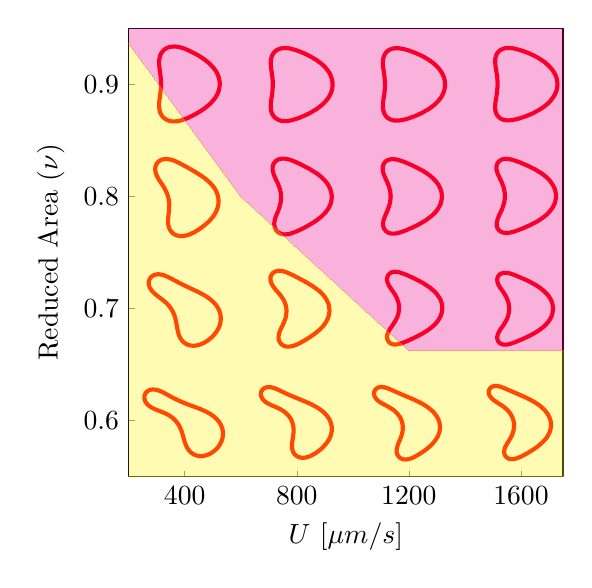 \begin{tikzpicture}[scale=1.0]

\pgfmathsetlengthmacro\MajorTickLength{
      \pgfkeysvalueof{/pgfplots/major tick length} * 0.5
    }

\begin{axis}[
  major tick length=\MajorTickLength,
  compat=newest,
  axis equal image,
  xmin = 2,
  xmax = 33,
  ymin = -2,
  ymax = 30,
  xtick = {6,14,22,30},
  xticklabels = {$400$,$800$,$1200$,$1600$},
%  xlabel = {Flow Velocity ($U$) [$\mu m/s$]},
  xlabel = {$U$ [$\mu m/s$]},
  ytick = {2,10,18,26},
  yticklabels = {$0.6$,$0.7$,$0.8$,$0.9$},
  ylabel = {Reduced Area ($\nu$)},
  ylabel near ticks,
  xtick pos = left,
  ytick pos = left,
]

% RA = 0.60,flow rate = 400
\addplot[red,line width=1.5pt] coordinates{
(8.275e+00,-1.206e-02)
(8.31e+00,2.531e-02)
(8.344e+00,6.467e-02)
(8.379e+00,1.071e-01)
(8.415e+00,1.534e-01)
(8.451e+00,2.047e-01)
(8.489e+00,2.616e-01)
(8.527e+00,3.249e-01)
(8.565e+00,3.951e-01)
(8.602e+00,4.727e-01)
(8.637e+00,5.58e-01)
(8.668e+00,6.513e-01)
(8.695e+00,7.526e-01)
(8.715e+00,8.616e-01)
(8.727e+00,9.779e-01)
(8.728e+00,1.101e+00)
(8.718e+00,1.229e+00)
(8.695e+00,1.361e+00)
(8.658e+00,1.495e+00)
(8.605e+00,1.629e+00)
(8.537e+00,1.762e+00)
(8.455e+00,1.891e+00)
(8.358e+00,2.015e+00)
(8.248e+00,2.132e+00)
(8.127e+00,2.243e+00)
(7.995e+00,2.347e+00)
(7.854e+00,2.443e+00)
(7.706e+00,2.532e+00)
(7.552e+00,2.615e+00)
(7.394e+00,2.691e+00)
(7.231e+00,2.763e+00)
(7.067e+00,2.832e+00)
(6.901e+00,2.897e+00)
(6.734e+00,2.96e+00)
(6.566e+00,3.022e+00)
(6.4e+00,3.083e+00)
(6.235e+00,3.145e+00)
(6.072e+00,3.208e+00)
(5.912e+00,3.272e+00)
(5.755e+00,3.338e+00)
(5.602e+00,3.406e+00)
(5.452e+00,3.476e+00)
(5.308e+00,3.546e+00)
(5.168e+00,3.618e+00)
(5.032e+00,3.69e+00)
(4.901e+00,3.761e+00)
(4.775e+00,3.83e+00)
(4.653e+00,3.897e+00)
(4.535e+00,3.961e+00)
(4.42e+00,4.019e+00)
(4.309e+00,4.071e+00)
(4.201e+00,4.116e+00)
(4.097e+00,4.153e+00)
(3.996e+00,4.182e+00)
(3.899e+00,4.201e+00)
(3.808e+00,4.211e+00)
(3.722e+00,4.213e+00)
(3.642e+00,4.207e+00)
(3.57e+00,4.194e+00)
(3.504e+00,4.175e+00)
(3.446e+00,4.151e+00)
(3.394e+00,4.124e+00)
(3.348e+00,4.095e+00)
(3.307e+00,4.062e+00)
(3.27e+00,4.027e+00)
(3.236e+00,3.989e+00)
(3.206e+00,3.947e+00)
(3.178e+00,3.899e+00)
(3.154e+00,3.846e+00)
(3.135e+00,3.786e+00)
(3.122e+00,3.719e+00)
(3.118e+00,3.645e+00)
(3.123e+00,3.566e+00)
(3.141e+00,3.481e+00)
(3.171e+00,3.394e+00)
(3.216e+00,3.307e+00)
(3.275e+00,3.221e+00)
(3.349e+00,3.138e+00)
(3.435e+00,3.059e+00)
(3.534e+00,2.986e+00)
(3.644e+00,2.919e+00)
(3.763e+00,2.857e+00)
(3.889e+00,2.8e+00)
(4.023e+00,2.746e+00)
(4.162e+00,2.692e+00)
(4.305e+00,2.637e+00)
(4.451e+00,2.579e+00)
(4.599e+00,2.515e+00)
(4.747e+00,2.442e+00)
(4.893e+00,2.36e+00)
(5.034e+00,2.265e+00)
(5.17e+00,2.158e+00)
(5.297e+00,2.038e+00)
(5.413e+00,1.906e+00)
(5.517e+00,1.762e+00)
(5.609e+00,1.61e+00)
(5.688e+00,1.45e+00)
(5.756e+00,1.284e+00)
(5.814e+00,1.116e+00)
(5.864e+00,9.459e-01)
(5.911e+00,7.76e-01)
(5.958e+00,6.077e-01)
(6.008e+00,4.426e-01)
(6.066e+00,2.823e-01)
(6.134e+00,1.291e-01)
(6.215e+00,-1.419e-02)
(6.309e+00,-1.445e-01)
(6.417e+00,-2.588e-01)
(6.537e+00,-3.546e-01)
(6.665e+00,-4.303e-01)
(6.798e+00,-4.854e-01)
(6.933e+00,-5.21e-01)
(7.065e+00,-5.386e-01)
(7.194e+00,-5.409e-01)
(7.316e+00,-5.303e-01)
(7.431e+00,-5.094e-01)
(7.538e+00,-4.807e-01)
(7.637e+00,-4.462e-01)
(7.728e+00,-4.077e-01)
(7.81e+00,-3.668e-01)
(7.885e+00,-3.246e-01)
(7.953e+00,-2.822e-01)
(8.014e+00,-2.404e-01)
(8.068e+00,-1.995e-01)
(8.117e+00,-1.6e-01)
(8.162e+00,-1.218e-01)
(8.202e+00,-8.482e-02)
(8.24e+00,-4.847e-02)
(8.275e+00,-1.206e-02)
(8.31e+00,2.531e-02)
(8.344e+00,6.467e-02)
};

% RA = 0.70,flow rate = 400
\addplot[red,line width=1.5pt] coordinates{
(7.421e+00,7.572e+00)
(7.476e+00,7.603e+00)
(7.53e+00,7.636e+00)
(7.584e+00,7.671e+00)
(7.64e+00,7.71e+00)
(7.698e+00,7.752e+00)
(7.758e+00,7.798e+00)
(7.819e+00,7.848e+00)
(7.883e+00,7.904e+00)
(7.948e+00,7.964e+00)
(8.015e+00,8.031e+00)
(8.082e+00,8.104e+00)
(8.15e+00,8.184e+00)
(8.217e+00,8.272e+00)
(8.283e+00,8.366e+00)
(8.345e+00,8.469e+00)
(8.404e+00,8.58e+00)
(8.457e+00,8.699e+00)
(8.501e+00,8.826e+00)
(8.537e+00,8.96e+00)
(8.56e+00,9.101e+00)
(8.571e+00,9.248e+00)
(8.567e+00,9.399e+00)
(8.546e+00,9.551e+00)
(8.509e+00,9.704e+00)
(8.456e+00,9.854e+00)
(8.386e+00,1.0e+01)
(8.302e+00,1.014e+01)
(8.204e+00,1.028e+01)
(8.094e+00,1.04e+01)
(7.975e+00,1.052e+01)
(7.847e+00,1.063e+01)
(7.712e+00,1.073e+01)
(7.572e+00,1.083e+01)
(7.429e+00,1.092e+01)
(7.283e+00,1.1e+01)
(7.136e+00,1.108e+01)
(6.988e+00,1.116e+01)
(6.841e+00,1.123e+01)
(6.695e+00,1.13e+01)
(6.55e+00,1.137e+01)
(6.408e+00,1.143e+01)
(6.269e+00,1.15e+01)
(6.132e+00,1.157e+01)
(6.0e+00,1.163e+01)
(5.871e+00,1.169e+01)
(5.747e+00,1.175e+01)
(5.627e+00,1.181e+01)
(5.512e+00,1.188e+01)
(5.401e+00,1.193e+01)
(5.295e+00,1.199e+01)
(5.193e+00,1.204e+01)
(5.096e+00,1.21e+01)
(5.003e+00,1.214e+01)
(4.914e+00,1.219e+01)
(4.829e+00,1.223e+01)
(4.748e+00,1.227e+01)
(4.671e+00,1.23e+01)
(4.597e+00,1.233e+01)
(4.526e+00,1.236e+01)
(4.458e+00,1.238e+01)
(4.393e+00,1.24e+01)
(4.329e+00,1.241e+01)
(4.267e+00,1.242e+01)
(4.205e+00,1.243e+01)
(4.143e+00,1.244e+01)
(4.079e+00,1.244e+01)
(4.014e+00,1.243e+01)
(3.947e+00,1.242e+01)
(3.878e+00,1.24e+01)
(3.807e+00,1.238e+01)
(3.735e+00,1.234e+01)
(3.665e+00,1.23e+01)
(3.598e+00,1.224e+01)
(3.538e+00,1.217e+01)
(3.487e+00,1.208e+01)
(3.451e+00,1.198e+01)
(3.431e+00,1.188e+01)
(3.431e+00,1.176e+01)
(3.451e+00,1.164e+01)
(3.49e+00,1.152e+01)
(3.549e+00,1.141e+01)
(3.624e+00,1.129e+01)
(3.714e+00,1.119e+01)
(3.815e+00,1.109e+01)
(3.925e+00,1.099e+01)
(4.043e+00,1.09e+01)
(4.166e+00,1.08e+01)
(4.291e+00,1.071e+01)
(4.418e+00,1.061e+01)
(4.543e+00,1.051e+01)
(4.666e+00,1.04e+01)
(4.784e+00,1.028e+01)
(4.894e+00,1.016e+01)
(4.996e+00,1.002e+01)
(5.087e+00,9.88e+00)
(5.167e+00,9.731e+00)
(5.235e+00,9.576e+00)
(5.292e+00,9.416e+00)
(5.338e+00,9.254e+00)
(5.375e+00,9.091e+00)
(5.406e+00,8.928e+00)
(5.434e+00,8.766e+00)
(5.461e+00,8.607e+00)
(5.49e+00,8.45e+00)
(5.525e+00,8.296e+00)
(5.568e+00,8.149e+00)
(5.622e+00,8.008e+00)
(5.688e+00,7.877e+00)
(5.766e+00,7.757e+00)
(5.856e+00,7.651e+00)
(5.955e+00,7.56e+00)
(6.062e+00,7.486e+00)
(6.173e+00,7.428e+00)
(6.286e+00,7.386e+00)
(6.397e+00,7.358e+00)
(6.506e+00,7.342e+00)
(6.611e+00,7.338e+00)
(6.711e+00,7.341e+00)
(6.804e+00,7.352e+00)
(6.892e+00,7.367e+00)
(6.974e+00,7.387e+00)
(7.051e+00,7.409e+00)
(7.122e+00,7.433e+00)
(7.188e+00,7.459e+00)
(7.251e+00,7.486e+00)
(7.31e+00,7.513e+00)
(7.366e+00,7.542e+00)
(7.421e+00,7.572e+00)
(7.476e+00,7.603e+00)
(7.53e+00,7.636e+00)
};

% RA = 0.80,flow rate = 400
\addplot[red,line width=1.5pt] coordinates{
(7.655e+00,1.615e+01)
(7.708e+00,1.62e+01)
(7.761e+00,1.625e+01)
(7.813e+00,1.631e+01)
(7.866e+00,1.636e+01)
(7.918e+00,1.643e+01)
(7.971e+00,1.649e+01)
(8.023e+00,1.656e+01)
(8.076e+00,1.663e+01)
(8.127e+00,1.671e+01)
(8.178e+00,1.68e+01)
(8.226e+00,1.689e+01)
(8.271e+00,1.699e+01)
(8.312e+00,1.709e+01)
(8.348e+00,1.72e+01)
(8.377e+00,1.732e+01)
(8.398e+00,1.744e+01)
(8.409e+00,1.757e+01)
(8.41e+00,1.77e+01)
(8.4e+00,1.784e+01)
(8.376e+00,1.798e+01)
(8.34e+00,1.812e+01)
(8.29e+00,1.826e+01)
(8.228e+00,1.839e+01)
(8.154e+00,1.853e+01)
(8.068e+00,1.865e+01)
(7.972e+00,1.878e+01)
(7.867e+00,1.89e+01)
(7.753e+00,1.901e+01)
(7.633e+00,1.912e+01)
(7.508e+00,1.923e+01)
(7.378e+00,1.933e+01)
(7.245e+00,1.942e+01)
(7.109e+00,1.951e+01)
(6.972e+00,1.96e+01)
(6.833e+00,1.969e+01)
(6.694e+00,1.977e+01)
(6.556e+00,1.985e+01)
(6.418e+00,1.993e+01)
(6.281e+00,2.001e+01)
(6.145e+00,2.009e+01)
(6.012e+00,2.016e+01)
(5.88e+00,2.023e+01)
(5.75e+00,2.03e+01)
(5.622e+00,2.037e+01)
(5.496e+00,2.043e+01)
(5.372e+00,2.049e+01)
(5.249e+00,2.054e+01)
(5.128e+00,2.058e+01)
(5.008e+00,2.062e+01)
(4.89e+00,2.064e+01)
(4.775e+00,2.066e+01)
(4.663e+00,2.067e+01)
(4.556e+00,2.066e+01)
(4.454e+00,2.064e+01)
(4.359e+00,2.062e+01)
(4.272e+00,2.058e+01)
(4.194e+00,2.053e+01)
(4.126e+00,2.048e+01)
(4.067e+00,2.042e+01)
(4.018e+00,2.036e+01)
(3.977e+00,2.029e+01)
(3.946e+00,2.022e+01)
(3.922e+00,2.015e+01)
(3.905e+00,2.008e+01)
(3.896e+00,2.001e+01)
(3.894e+00,1.993e+01)
(3.898e+00,1.986e+01)
(3.908e+00,1.978e+01)
(3.925e+00,1.97e+01)
(3.948e+00,1.962e+01)
(3.978e+00,1.954e+01)
(4.014e+00,1.945e+01)
(4.056e+00,1.937e+01)
(4.103e+00,1.928e+01)
(4.156e+00,1.919e+01)
(4.214e+00,1.91e+01)
(4.275e+00,1.901e+01)
(4.34e+00,1.891e+01)
(4.406e+00,1.881e+01)
(4.474e+00,1.871e+01)
(4.541e+00,1.86e+01)
(4.606e+00,1.848e+01)
(4.667e+00,1.836e+01)
(4.724e+00,1.823e+01)
(4.774e+00,1.809e+01)
(4.816e+00,1.795e+01)
(4.85e+00,1.781e+01)
(4.874e+00,1.766e+01)
(4.888e+00,1.75e+01)
(4.892e+00,1.734e+01)
(4.888e+00,1.718e+01)
(4.877e+00,1.702e+01)
(4.861e+00,1.686e+01)
(4.842e+00,1.67e+01)
(4.825e+00,1.654e+01)
(4.812e+00,1.638e+01)
(4.808e+00,1.621e+01)
(4.816e+00,1.605e+01)
(4.843e+00,1.589e+01)
(4.891e+00,1.573e+01)
(4.961e+00,1.559e+01)
(5.054e+00,1.546e+01)
(5.168e+00,1.535e+01)
(5.299e+00,1.527e+01)
(5.439e+00,1.521e+01)
(5.585e+00,1.517e+01)
(5.732e+00,1.516e+01)
(5.876e+00,1.517e+01)
(6.015e+00,1.519e+01)
(6.148e+00,1.522e+01)
(6.275e+00,1.526e+01)
(6.395e+00,1.53e+01)
(6.51e+00,1.536e+01)
(6.618e+00,1.541e+01)
(6.721e+00,1.546e+01)
(6.818e+00,1.552e+01)
(6.91e+00,1.558e+01)
(6.997e+00,1.563e+01)
(7.079e+00,1.569e+01)
(7.157e+00,1.574e+01)
(7.23e+00,1.579e+01)
(7.3e+00,1.585e+01)
(7.366e+00,1.59e+01)
(7.428e+00,1.595e+01)
(7.488e+00,1.6e+01)
(7.546e+00,1.605e+01)
(7.601e+00,1.61e+01)
(7.655e+00,1.615e+01)
(7.708e+00,1.62e+01)
(7.761e+00,1.625e+01)
};

% RA = 0.90,flow rate = 400
\addplot[red,line width=1.5pt] coordinates{
(4.23e+00,2.405e+01)
(4.26e+00,2.396e+01)
(4.297e+00,2.388e+01)
(4.341e+00,2.38e+01)
(4.393e+00,2.373e+01)
(4.454e+00,2.365e+01)
(4.522e+00,2.359e+01)
(4.599e+00,2.353e+01)
(4.684e+00,2.348e+01)
(4.776e+00,2.343e+01)
(4.875e+00,2.34e+01)
(4.979e+00,2.337e+01)
(5.089e+00,2.335e+01)
(5.203e+00,2.335e+01)
(5.32e+00,2.335e+01)
(5.439e+00,2.336e+01)
(5.56e+00,2.338e+01)
(5.683e+00,2.341e+01)
(5.807e+00,2.345e+01)
(5.931e+00,2.349e+01)
(6.057e+00,2.353e+01)
(6.183e+00,2.358e+01)
(6.31e+00,2.364e+01)
(6.438e+00,2.37e+01)
(6.566e+00,2.377e+01)
(6.694e+00,2.383e+01)
(6.822e+00,2.39e+01)
(6.95e+00,2.398e+01)
(7.077e+00,2.405e+01)
(7.204e+00,2.414e+01)
(7.328e+00,2.422e+01)
(7.451e+00,2.431e+01)
(7.571e+00,2.44e+01)
(7.687e+00,2.45e+01)
(7.799e+00,2.46e+01)
(7.906e+00,2.47e+01)
(8.007e+00,2.482e+01)
(8.101e+00,2.493e+01)
(8.187e+00,2.505e+01)
(8.264e+00,2.518e+01)
(8.331e+00,2.53e+01)
(8.387e+00,2.543e+01)
(8.432e+00,2.557e+01)
(8.465e+00,2.57e+01)
(8.486e+00,2.584e+01)
(8.496e+00,2.597e+01)
(8.495e+00,2.61e+01)
(8.483e+00,2.623e+01)
(8.461e+00,2.636e+01)
(8.431e+00,2.647e+01)
(8.393e+00,2.659e+01)
(8.349e+00,2.67e+01)
(8.3e+00,2.68e+01)
(8.246e+00,2.69e+01)
(8.188e+00,2.699e+01)
(8.128e+00,2.707e+01)
(8.066e+00,2.716e+01)
(8.002e+00,2.723e+01)
(7.937e+00,2.73e+01)
(7.871e+00,2.737e+01)
(7.804e+00,2.744e+01)
(7.736e+00,2.75e+01)
(7.668e+00,2.756e+01)
(7.598e+00,2.762e+01)
(7.528e+00,2.767e+01)
(7.457e+00,2.773e+01)
(7.384e+00,2.778e+01)
(7.31e+00,2.783e+01)
(7.234e+00,2.788e+01)
(7.155e+00,2.794e+01)
(7.075e+00,2.799e+01)
(6.992e+00,2.804e+01)
(6.906e+00,2.809e+01)
(6.817e+00,2.814e+01)
(6.725e+00,2.819e+01)
(6.63e+00,2.824e+01)
(6.532e+00,2.829e+01)
(6.43e+00,2.834e+01)
(6.324e+00,2.839e+01)
(6.215e+00,2.844e+01)
(6.102e+00,2.849e+01)
(5.984e+00,2.854e+01)
(5.863e+00,2.858e+01)
(5.737e+00,2.862e+01)
(5.607e+00,2.865e+01)
(5.473e+00,2.868e+01)
(5.335e+00,2.869e+01)
(5.195e+00,2.869e+01)
(5.052e+00,2.868e+01)
(4.91e+00,2.866e+01)
(4.772e+00,2.861e+01)
(4.641e+00,2.854e+01)
(4.521e+00,2.845e+01)
(4.417e+00,2.834e+01)
(4.33e+00,2.822e+01)
(4.263e+00,2.809e+01)
(4.216e+00,2.794e+01)
(4.186e+00,2.779e+01)
(4.171e+00,2.764e+01)
(4.169e+00,2.749e+01)
(4.177e+00,2.734e+01)
(4.191e+00,2.72e+01)
(4.21e+00,2.705e+01)
(4.23e+00,2.69e+01)
(4.25e+00,2.676e+01)
(4.268e+00,2.662e+01)
(4.283e+00,2.648e+01)
(4.295e+00,2.634e+01)
(4.303e+00,2.62e+01)
(4.307e+00,2.607e+01)
(4.306e+00,2.594e+01)
(4.302e+00,2.581e+01)
(4.294e+00,2.568e+01)
(4.283e+00,2.556e+01)
(4.27e+00,2.544e+01)
(4.256e+00,2.533e+01)
(4.24e+00,2.521e+01)
(4.225e+00,2.51e+01)
(4.21e+00,2.5e+01)
(4.197e+00,2.489e+01)
(4.185e+00,2.479e+01)
(4.177e+00,2.469e+01)
(4.171e+00,2.459e+01)
(4.169e+00,2.45e+01)
(4.171e+00,2.441e+01)
(4.178e+00,2.431e+01)
(4.189e+00,2.422e+01)
(4.207e+00,2.413e+01)
(4.23e+00,2.405e+01)
(4.26e+00,2.396e+01)
(4.297e+00,2.388e+01)
};

% RA = 0.60,flow rate = 800
\addplot[red,line width=1.5pt] coordinates{
(1.362e+01,3.755e+00)
(1.357e+01,3.776e+00)
(1.353e+01,3.796e+00)
(1.347e+01,3.818e+00)
(1.342e+01,3.842e+00)
(1.336e+01,3.868e+00)
(1.33e+01,3.896e+00)
(1.323e+01,3.927e+00)
(1.316e+01,3.961e+00)
(1.308e+01,3.998e+00)
(1.3e+01,4.037e+00)
(1.291e+01,4.08e+00)
(1.282e+01,4.125e+00)
(1.272e+01,4.172e+00)
(1.261e+01,4.22e+00)
(1.25e+01,4.268e+00)
(1.238e+01,4.312e+00)
(1.225e+01,4.351e+00)
(1.211e+01,4.378e+00)
(1.197e+01,4.385e+00)
(1.182e+01,4.366e+00)
(1.168e+01,4.31e+00)
(1.156e+01,4.212e+00)
(1.147e+01,4.077e+00)
(1.143e+01,3.917e+00)
(1.145e+01,3.751e+00)
(1.152e+01,3.595e+00)
(1.162e+01,3.456e+00)
(1.175e+01,3.339e+00)
(1.189e+01,3.24e+00)
(1.205e+01,3.156e+00)
(1.221e+01,3.082e+00)
(1.238e+01,3.012e+00)
(1.254e+01,2.941e+00)
(1.27e+01,2.867e+00)
(1.286e+01,2.785e+00)
(1.301e+01,2.694e+00)
(1.315e+01,2.592e+00)
(1.328e+01,2.478e+00)
(1.34e+01,2.354e+00)
(1.35e+01,2.22e+00)
(1.359e+01,2.079e+00)
(1.365e+01,1.933e+00)
(1.37e+01,1.784e+00)
(1.374e+01,1.635e+00)
(1.376e+01,1.487e+00)
(1.377e+01,1.343e+00)
(1.377e+01,1.204e+00)
(1.376e+01,1.07e+00)
(1.374e+01,9.426e-01)
(1.373e+01,8.21e-01)
(1.371e+01,7.054e-01)
(1.369e+01,5.958e-01)
(1.368e+01,4.921e-01)
(1.366e+01,3.943e-01)
(1.366e+01,3.024e-01)
(1.365e+01,2.165e-01)
(1.365e+01,1.367e-01)
(1.366e+01,6.303e-02)
(1.367e+01,-4.617e-03)
(1.368e+01,-6.652e-02)
(1.37e+01,-1.232e-01)
(1.371e+01,-1.753e-01)
(1.373e+01,-2.238e-01)
(1.375e+01,-2.697e-01)
(1.378e+01,-3.14e-01)
(1.381e+01,-3.578e-01)
(1.384e+01,-4.013e-01)
(1.388e+01,-4.448e-01)
(1.393e+01,-4.877e-01)
(1.398e+01,-5.293e-01)
(1.404e+01,-5.682e-01)
(1.411e+01,-6.026e-01)
(1.42e+01,-6.307e-01)
(1.429e+01,-6.506e-01)
(1.438e+01,-6.609e-01)
(1.449e+01,-6.601e-01)
(1.46e+01,-6.478e-01)
(1.471e+01,-6.236e-01)
(1.483e+01,-5.878e-01)
(1.495e+01,-5.41e-01)
(1.507e+01,-4.84e-01)
(1.519e+01,-4.174e-01)
(1.532e+01,-3.42e-01)
(1.544e+01,-2.583e-01)
(1.556e+01,-1.665e-01)
(1.569e+01,-6.7e-02)
(1.581e+01,4.049e-02)
(1.592e+01,1.562e-01)
(1.603e+01,2.805e-01)
(1.614e+01,4.138e-01)
(1.624e+01,5.564e-01)
(1.633e+01,7.083e-01)
(1.64e+01,8.692e-01)
(1.645e+01,1.038e+00)
(1.649e+01,1.213e+00)
(1.65e+01,1.391e+00)
(1.649e+01,1.569e+00)
(1.645e+01,1.744e+00)
(1.64e+01,1.913e+00)
(1.633e+01,2.072e+00)
(1.624e+01,2.222e+00)
(1.613e+01,2.36e+00)
(1.602e+01,2.487e+00)
(1.59e+01,2.603e+00)
(1.577e+01,2.708e+00)
(1.564e+01,2.803e+00)
(1.551e+01,2.891e+00)
(1.538e+01,2.97e+00)
(1.525e+01,3.043e+00)
(1.512e+01,3.11e+00)
(1.5e+01,3.171e+00)
(1.488e+01,3.228e+00)
(1.476e+01,3.281e+00)
(1.465e+01,3.33e+00)
(1.454e+01,3.376e+00)
(1.444e+01,3.419e+00)
(1.434e+01,3.458e+00)
(1.425e+01,3.496e+00)
(1.416e+01,3.53e+00)
(1.408e+01,3.563e+00)
(1.401e+01,3.593e+00)
(1.394e+01,3.621e+00)
(1.388e+01,3.647e+00)
(1.382e+01,3.671e+00)
(1.377e+01,3.694e+00)
(1.371e+01,3.715e+00)
(1.367e+01,3.735e+00)
(1.362e+01,3.755e+00)
(1.357e+01,3.776e+00)
(1.353e+01,3.796e+00)
};

% RA = 0.70,flow rate = 800
\addplot[red,line width=1.5pt] coordinates{
(1.27e+01,7.901e+00)
(1.27e+01,7.839e+00)
(1.271e+01,7.776e+00)
(1.273e+01,7.713e+00)
(1.276e+01,7.65e+00)
(1.279e+01,7.586e+00)
(1.283e+01,7.523e+00)
(1.288e+01,7.463e+00)
(1.294e+01,7.408e+00)
(1.302e+01,7.359e+00)
(1.31e+01,7.319e+00)
(1.32e+01,7.291e+00)
(1.33e+01,7.274e+00)
(1.341e+01,7.271e+00)
(1.353e+01,7.281e+00)
(1.365e+01,7.303e+00)
(1.377e+01,7.337e+00)
(1.389e+01,7.38e+00)
(1.402e+01,7.432e+00)
(1.414e+01,7.491e+00)
(1.427e+01,7.556e+00)
(1.44e+01,7.626e+00)
(1.453e+01,7.701e+00)
(1.466e+01,7.78e+00)
(1.48e+01,7.863e+00)
(1.493e+01,7.95e+00)
(1.506e+01,8.041e+00)
(1.52e+01,8.136e+00)
(1.533e+01,8.235e+00)
(1.546e+01,8.34e+00)
(1.559e+01,8.451e+00)
(1.571e+01,8.567e+00)
(1.583e+01,8.691e+00)
(1.594e+01,8.821e+00)
(1.604e+01,8.958e+00)
(1.612e+01,9.103e+00)
(1.62e+01,9.253e+00)
(1.626e+01,9.409e+00)
(1.63e+01,9.568e+00)
(1.632e+01,9.728e+00)
(1.633e+01,9.888e+00)
(1.631e+01,1.004e+01)
(1.629e+01,1.02e+01)
(1.625e+01,1.034e+01)
(1.619e+01,1.048e+01)
(1.613e+01,1.061e+01)
(1.605e+01,1.073e+01)
(1.598e+01,1.084e+01)
(1.59e+01,1.094e+01)
(1.581e+01,1.103e+01)
(1.573e+01,1.112e+01)
(1.565e+01,1.12e+01)
(1.556e+01,1.127e+01)
(1.548e+01,1.133e+01)
(1.54e+01,1.14e+01)
(1.533e+01,1.145e+01)
(1.525e+01,1.15e+01)
(1.518e+01,1.155e+01)
(1.512e+01,1.16e+01)
(1.505e+01,1.164e+01)
(1.499e+01,1.167e+01)
(1.494e+01,1.171e+01)
(1.488e+01,1.174e+01)
(1.482e+01,1.178e+01)
(1.477e+01,1.181e+01)
(1.472e+01,1.184e+01)
(1.466e+01,1.187e+01)
(1.46e+01,1.19e+01)
(1.454e+01,1.194e+01)
(1.448e+01,1.197e+01)
(1.442e+01,1.201e+01)
(1.435e+01,1.204e+01)
(1.427e+01,1.208e+01)
(1.419e+01,1.213e+01)
(1.411e+01,1.217e+01)
(1.402e+01,1.222e+01)
(1.393e+01,1.226e+01)
(1.383e+01,1.232e+01)
(1.373e+01,1.237e+01)
(1.362e+01,1.242e+01)
(1.351e+01,1.247e+01)
(1.339e+01,1.253e+01)
(1.326e+01,1.258e+01)
(1.313e+01,1.262e+01)
(1.299e+01,1.266e+01)
(1.285e+01,1.268e+01)
(1.27e+01,1.269e+01)
(1.254e+01,1.266e+01)
(1.24e+01,1.26e+01)
(1.227e+01,1.251e+01)
(1.218e+01,1.238e+01)
(1.212e+01,1.222e+01)
(1.212e+01,1.206e+01)
(1.215e+01,1.189e+01)
(1.221e+01,1.174e+01)
(1.23e+01,1.159e+01)
(1.24e+01,1.145e+01)
(1.25e+01,1.132e+01)
(1.262e+01,1.119e+01)
(1.273e+01,1.107e+01)
(1.283e+01,1.094e+01)
(1.293e+01,1.08e+01)
(1.302e+01,1.066e+01)
(1.31e+01,1.052e+01)
(1.316e+01,1.037e+01)
(1.321e+01,1.022e+01)
(1.324e+01,1.007e+01)
(1.326e+01,9.924e+00)
(1.326e+01,9.777e+00)
(1.325e+01,9.634e+00)
(1.323e+01,9.496e+00)
(1.321e+01,9.365e+00)
(1.317e+01,9.24e+00)
(1.313e+01,9.121e+00)
(1.308e+01,9.01e+00)
(1.303e+01,8.904e+00)
(1.299e+01,8.804e+00)
(1.294e+01,8.71e+00)
(1.29e+01,8.62e+00)
(1.286e+01,8.534e+00)
(1.282e+01,8.453e+00)
(1.279e+01,8.374e+00)
(1.276e+01,8.3e+00)
(1.274e+01,8.228e+00)
(1.272e+01,8.159e+00)
(1.271e+01,8.092e+00)
(1.27e+01,8.027e+00)
(1.27e+01,7.964e+00)
(1.27e+01,7.901e+00)
(1.27e+01,7.839e+00)
(1.271e+01,7.776e+00)
};

% RA = 0.80,flow rate = 800
\addplot[red,line width=1.5pt] coordinates{
(1.384e+01,1.544e+01)
(1.391e+01,1.547e+01)
(1.398e+01,1.55e+01)
(1.405e+01,1.553e+01)
(1.412e+01,1.556e+01)
(1.419e+01,1.56e+01)
(1.427e+01,1.563e+01)
(1.435e+01,1.567e+01)
(1.443e+01,1.571e+01)
(1.451e+01,1.575e+01)
(1.46e+01,1.58e+01)
(1.469e+01,1.585e+01)
(1.479e+01,1.59e+01)
(1.488e+01,1.596e+01)
(1.498e+01,1.601e+01)
(1.509e+01,1.608e+01)
(1.519e+01,1.614e+01)
(1.53e+01,1.621e+01)
(1.541e+01,1.629e+01)
(1.552e+01,1.637e+01)
(1.563e+01,1.646e+01)
(1.575e+01,1.655e+01)
(1.585e+01,1.665e+01)
(1.596e+01,1.676e+01)
(1.606e+01,1.687e+01)
(1.615e+01,1.699e+01)
(1.624e+01,1.712e+01)
(1.632e+01,1.726e+01)
(1.639e+01,1.741e+01)
(1.644e+01,1.757e+01)
(1.647e+01,1.772e+01)
(1.649e+01,1.789e+01)
(1.649e+01,1.805e+01)
(1.647e+01,1.821e+01)
(1.643e+01,1.837e+01)
(1.638e+01,1.853e+01)
(1.631e+01,1.868e+01)
(1.623e+01,1.882e+01)
(1.615e+01,1.895e+01)
(1.605e+01,1.907e+01)
(1.594e+01,1.919e+01)
(1.583e+01,1.929e+01)
(1.572e+01,1.94e+01)
(1.561e+01,1.949e+01)
(1.55e+01,1.958e+01)
(1.538e+01,1.966e+01)
(1.527e+01,1.973e+01)
(1.515e+01,1.98e+01)
(1.504e+01,1.987e+01)
(1.494e+01,1.994e+01)
(1.483e+01,2.0e+01)
(1.473e+01,2.005e+01)
(1.463e+01,2.01e+01)
(1.453e+01,2.015e+01)
(1.444e+01,2.02e+01)
(1.435e+01,2.024e+01)
(1.427e+01,2.029e+01)
(1.419e+01,2.033e+01)
(1.411e+01,2.036e+01)
(1.403e+01,2.04e+01)
(1.396e+01,2.043e+01)
(1.389e+01,2.046e+01)
(1.382e+01,2.049e+01)
(1.375e+01,2.052e+01)
(1.368e+01,2.055e+01)
(1.361e+01,2.057e+01)
(1.354e+01,2.06e+01)
(1.347e+01,2.062e+01)
(1.339e+01,2.064e+01)
(1.331e+01,2.066e+01)
(1.323e+01,2.067e+01)
(1.315e+01,2.069e+01)
(1.306e+01,2.069e+01)
(1.296e+01,2.069e+01)
(1.286e+01,2.068e+01)
(1.276e+01,2.066e+01)
(1.266e+01,2.062e+01)
(1.256e+01,2.057e+01)
(1.248e+01,2.05e+01)
(1.24e+01,2.04e+01)
(1.233e+01,2.03e+01)
(1.229e+01,2.017e+01)
(1.227e+01,2.004e+01)
(1.227e+01,1.99e+01)
(1.23e+01,1.977e+01)
(1.233e+01,1.963e+01)
(1.238e+01,1.949e+01)
(1.244e+01,1.935e+01)
(1.25e+01,1.921e+01)
(1.257e+01,1.907e+01)
(1.264e+01,1.893e+01)
(1.27e+01,1.878e+01)
(1.276e+01,1.863e+01)
(1.28e+01,1.848e+01)
(1.284e+01,1.832e+01)
(1.286e+01,1.816e+01)
(1.288e+01,1.799e+01)
(1.287e+01,1.783e+01)
(1.286e+01,1.766e+01)
(1.283e+01,1.75e+01)
(1.279e+01,1.735e+01)
(1.275e+01,1.719e+01)
(1.27e+01,1.704e+01)
(1.264e+01,1.69e+01)
(1.258e+01,1.675e+01)
(1.252e+01,1.661e+01)
(1.247e+01,1.647e+01)
(1.243e+01,1.633e+01)
(1.24e+01,1.619e+01)
(1.239e+01,1.605e+01)
(1.24e+01,1.591e+01)
(1.243e+01,1.578e+01)
(1.248e+01,1.566e+01)
(1.254e+01,1.555e+01)
(1.263e+01,1.546e+01)
(1.272e+01,1.54e+01)
(1.282e+01,1.535e+01)
(1.292e+01,1.531e+01)
(1.302e+01,1.529e+01)
(1.312e+01,1.528e+01)
(1.322e+01,1.529e+01)
(1.331e+01,1.529e+01)
(1.339e+01,1.531e+01)
(1.348e+01,1.532e+01)
(1.355e+01,1.534e+01)
(1.363e+01,1.537e+01)
(1.37e+01,1.539e+01)
(1.377e+01,1.542e+01)
(1.384e+01,1.544e+01)
(1.391e+01,1.547e+01)
(1.398e+01,1.55e+01)
};

% RA = 0.90,flow rate = 800
\addplot[red,line width=1.5pt] coordinates{
(1.233e+01,2.821e+01)
(1.228e+01,2.814e+01)
(1.224e+01,2.806e+01)
(1.221e+01,2.798e+01)
(1.218e+01,2.789e+01)
(1.216e+01,2.78e+01)
(1.215e+01,2.77e+01)
(1.214e+01,2.761e+01)
(1.214e+01,2.751e+01)
(1.214e+01,2.74e+01)
(1.215e+01,2.73e+01)
(1.216e+01,2.719e+01)
(1.217e+01,2.708e+01)
(1.219e+01,2.697e+01)
(1.221e+01,2.685e+01)
(1.222e+01,2.673e+01)
(1.224e+01,2.661e+01)
(1.226e+01,2.649e+01)
(1.227e+01,2.636e+01)
(1.228e+01,2.623e+01)
(1.228e+01,2.61e+01)
(1.228e+01,2.596e+01)
(1.228e+01,2.582e+01)
(1.227e+01,2.568e+01)
(1.226e+01,2.554e+01)
(1.225e+01,2.539e+01)
(1.223e+01,2.525e+01)
(1.221e+01,2.51e+01)
(1.218e+01,2.495e+01)
(1.216e+01,2.481e+01)
(1.215e+01,2.466e+01)
(1.214e+01,2.45e+01)
(1.214e+01,2.435e+01)
(1.215e+01,2.42e+01)
(1.218e+01,2.405e+01)
(1.223e+01,2.391e+01)
(1.23e+01,2.378e+01)
(1.24e+01,2.366e+01)
(1.251e+01,2.356e+01)
(1.263e+01,2.349e+01)
(1.276e+01,2.343e+01)
(1.29e+01,2.339e+01)
(1.304e+01,2.337e+01)
(1.318e+01,2.337e+01)
(1.331e+01,2.338e+01)
(1.345e+01,2.34e+01)
(1.358e+01,2.342e+01)
(1.37e+01,2.345e+01)
(1.382e+01,2.349e+01)
(1.394e+01,2.352e+01)
(1.405e+01,2.356e+01)
(1.416e+01,2.36e+01)
(1.427e+01,2.364e+01)
(1.437e+01,2.369e+01)
(1.447e+01,2.373e+01)
(1.457e+01,2.377e+01)
(1.466e+01,2.381e+01)
(1.475e+01,2.386e+01)
(1.484e+01,2.39e+01)
(1.492e+01,2.394e+01)
(1.5e+01,2.399e+01)
(1.508e+01,2.403e+01)
(1.516e+01,2.408e+01)
(1.524e+01,2.413e+01)
(1.532e+01,2.417e+01)
(1.539e+01,2.422e+01)
(1.547e+01,2.427e+01)
(1.554e+01,2.433e+01)
(1.561e+01,2.438e+01)
(1.569e+01,2.444e+01)
(1.576e+01,2.45e+01)
(1.583e+01,2.456e+01)
(1.591e+01,2.463e+01)
(1.598e+01,2.47e+01)
(1.605e+01,2.478e+01)
(1.612e+01,2.486e+01)
(1.619e+01,2.495e+01)
(1.625e+01,2.504e+01)
(1.632e+01,2.514e+01)
(1.637e+01,2.525e+01)
(1.643e+01,2.536e+01)
(1.647e+01,2.548e+01)
(1.651e+01,2.56e+01)
(1.653e+01,2.573e+01)
(1.655e+01,2.586e+01)
(1.655e+01,2.6e+01)
(1.655e+01,2.614e+01)
(1.652e+01,2.627e+01)
(1.649e+01,2.641e+01)
(1.644e+01,2.655e+01)
(1.639e+01,2.668e+01)
(1.632e+01,2.682e+01)
(1.624e+01,2.694e+01)
(1.615e+01,2.706e+01)
(1.605e+01,2.718e+01)
(1.595e+01,2.729e+01)
(1.584e+01,2.739e+01)
(1.572e+01,2.749e+01)
(1.56e+01,2.758e+01)
(1.548e+01,2.767e+01)
(1.536e+01,2.776e+01)
(1.523e+01,2.783e+01)
(1.51e+01,2.791e+01)
(1.498e+01,2.798e+01)
(1.485e+01,2.805e+01)
(1.472e+01,2.811e+01)
(1.459e+01,2.817e+01)
(1.447e+01,2.823e+01)
(1.434e+01,2.828e+01)
(1.422e+01,2.833e+01)
(1.409e+01,2.838e+01)
(1.397e+01,2.842e+01)
(1.385e+01,2.846e+01)
(1.373e+01,2.849e+01)
(1.362e+01,2.853e+01)
(1.35e+01,2.855e+01)
(1.339e+01,2.857e+01)
(1.328e+01,2.858e+01)
(1.317e+01,2.859e+01)
(1.307e+01,2.858e+01)
(1.297e+01,2.857e+01)
(1.287e+01,2.856e+01)
(1.278e+01,2.853e+01)
(1.269e+01,2.85e+01)
(1.26e+01,2.845e+01)
(1.252e+01,2.841e+01)
(1.246e+01,2.835e+01)
(1.239e+01,2.829e+01)
(1.233e+01,2.821e+01)
(1.228e+01,2.814e+01)
(1.224e+01,2.806e+01)
};

% RA = 0.60,flow rate = 1200
\addplot[red,line width=1.5pt] coordinates{
(2.306e+01,3.129e+00)
(2.302e+01,3.155e+00)
(2.297e+01,3.181e+00)
(2.293e+01,3.208e+00)
(2.288e+01,3.236e+00)
(2.282e+01,3.266e+00)
(2.276e+01,3.297e+00)
(2.269e+01,3.331e+00)
(2.262e+01,3.366e+00)
(2.254e+01,3.403e+00)
(2.246e+01,3.442e+00)
(2.237e+01,3.484e+00)
(2.228e+01,3.526e+00)
(2.217e+01,3.571e+00)
(2.207e+01,3.617e+00)
(2.195e+01,3.665e+00)
(2.183e+01,3.716e+00)
(2.171e+01,3.768e+00)
(2.158e+01,3.822e+00)
(2.145e+01,3.878e+00)
(2.131e+01,3.938e+00)
(2.117e+01,3.999e+00)
(2.103e+01,4.063e+00)
(2.088e+01,4.129e+00)
(2.073e+01,4.196e+00)
(2.058e+01,4.261e+00)
(2.042e+01,4.32e+00)
(2.025e+01,4.368e+00)
(2.008e+01,4.393e+00)
(1.99e+01,4.382e+00)
(1.974e+01,4.321e+00)
(1.96e+01,4.206e+00)
(1.952e+01,4.046e+00)
(1.951e+01,3.869e+00)
(1.956e+01,3.699e+00)
(1.966e+01,3.55e+00)
(1.978e+01,3.425e+00)
(1.992e+01,3.319e+00)
(2.007e+01,3.228e+00)
(2.022e+01,3.147e+00)
(2.037e+01,3.069e+00)
(2.051e+01,2.991e+00)
(2.065e+01,2.911e+00)
(2.079e+01,2.827e+00)
(2.091e+01,2.737e+00)
(2.103e+01,2.642e+00)
(2.113e+01,2.542e+00)
(2.122e+01,2.438e+00)
(2.13e+01,2.33e+00)
(2.137e+01,2.221e+00)
(2.143e+01,2.112e+00)
(2.147e+01,2.005e+00)
(2.151e+01,1.899e+00)
(2.153e+01,1.798e+00)
(2.155e+01,1.7e+00)
(2.156e+01,1.609e+00)
(2.156e+01,1.523e+00)
(2.156e+01,1.443e+00)
(2.156e+01,1.369e+00)
(2.155e+01,1.301e+00)
(2.155e+01,1.239e+00)
(2.154e+01,1.181e+00)
(2.152e+01,1.127e+00)
(2.151e+01,1.076e+00)
(2.15e+01,1.027e+00)
(2.149e+01,9.78e-01)
(2.147e+01,9.28e-01)
(2.145e+01,8.758e-01)
(2.143e+01,8.206e-01)
(2.141e+01,7.614e-01)
(2.139e+01,6.978e-01)
(2.136e+01,6.294e-01)
(2.133e+01,5.558e-01)
(2.13e+01,4.765e-01)
(2.126e+01,3.913e-01)
(2.123e+01,2.997e-01)
(2.119e+01,2.009e-01)
(2.116e+01,9.444e-02)
(2.114e+01,-2.011e-02)
(2.112e+01,-1.424e-01)
(2.113e+01,-2.706e-01)
(2.116e+01,-4.004e-01)
(2.123e+01,-5.244e-01)
(2.132e+01,-6.325e-01)
(2.145e+01,-7.15e-01)
(2.159e+01,-7.654e-01)
(2.175e+01,-7.823e-01)
(2.191e+01,-7.692e-01)
(2.207e+01,-7.316e-01)
(2.223e+01,-6.753e-01)
(2.238e+01,-6.052e-01)
(2.253e+01,-5.251e-01)
(2.268e+01,-4.375e-01)
(2.283e+01,-3.44e-01)
(2.298e+01,-2.453e-01)
(2.313e+01,-1.419e-01)
(2.327e+01,-3.364e-02)
(2.341e+01,7.97e-02)
(2.354e+01,1.986e-01)
(2.367e+01,3.234e-01)
(2.378e+01,4.545e-01)
(2.389e+01,5.922e-01)
(2.399e+01,7.362e-01)
(2.407e+01,8.861e-01)
(2.413e+01,1.041e+00)
(2.418e+01,1.198e+00)
(2.421e+01,1.357e+00)
(2.422e+01,1.514e+00)
(2.421e+01,1.667e+00)
(2.419e+01,1.814e+00)
(2.415e+01,1.953e+00)
(2.41e+01,2.083e+00)
(2.404e+01,2.204e+00)
(2.397e+01,2.314e+00)
(2.39e+01,2.415e+00)
(2.383e+01,2.506e+00)
(2.376e+01,2.589e+00)
(2.369e+01,2.664e+00)
(2.361e+01,2.732e+00)
(2.354e+01,2.792e+00)
(2.348e+01,2.846e+00)
(2.341e+01,2.895e+00)
(2.336e+01,2.939e+00)
(2.33e+01,2.978e+00)
(2.325e+01,3.014e+00)
(2.32e+01,3.046e+00)
(2.315e+01,3.075e+00)
(2.311e+01,3.103e+00)
(2.306e+01,3.129e+00)
(2.302e+01,3.155e+00)
(2.297e+01,3.181e+00)
};

% RA = 0.70,flow rate = 1200
\addplot[red,line width=1.5pt] coordinates{
(2.211e+01,1.226e+01)
(2.206e+01,1.229e+01)
(2.2e+01,1.232e+01)
(2.194e+01,1.234e+01)
(2.188e+01,1.237e+01)
(2.182e+01,1.24e+01)
(2.175e+01,1.242e+01)
(2.168e+01,1.245e+01)
(2.16e+01,1.248e+01)
(2.152e+01,1.251e+01)
(2.143e+01,1.254e+01)
(2.134e+01,1.257e+01)
(2.124e+01,1.26e+01)
(2.113e+01,1.261e+01)
(2.102e+01,1.262e+01)
(2.09e+01,1.261e+01)
(2.078e+01,1.258e+01)
(2.067e+01,1.252e+01)
(2.057e+01,1.243e+01)
(2.049e+01,1.232e+01)
(2.045e+01,1.219e+01)
(2.044e+01,1.204e+01)
(2.046e+01,1.19e+01)
(2.052e+01,1.175e+01)
(2.058e+01,1.162e+01)
(2.067e+01,1.149e+01)
(2.076e+01,1.135e+01)
(2.085e+01,1.122e+01)
(2.094e+01,1.109e+01)
(2.103e+01,1.095e+01)
(2.111e+01,1.08e+01)
(2.117e+01,1.065e+01)
(2.123e+01,1.049e+01)
(2.127e+01,1.033e+01)
(2.129e+01,1.016e+01)
(2.13e+01,9.999e+00)
(2.128e+01,9.835e+00)
(2.126e+01,9.674e+00)
(2.122e+01,9.518e+00)
(2.116e+01,9.368e+00)
(2.11e+01,9.226e+00)
(2.102e+01,9.09e+00)
(2.094e+01,8.961e+00)
(2.086e+01,8.838e+00)
(2.078e+01,8.72e+00)
(2.07e+01,8.604e+00)
(2.062e+01,8.49e+00)
(2.056e+01,8.375e+00)
(2.05e+01,8.26e+00)
(2.046e+01,8.143e+00)
(2.044e+01,8.027e+00)
(2.044e+01,7.914e+00)
(2.046e+01,7.808e+00)
(2.05e+01,7.712e+00)
(2.055e+01,7.63e+00)
(2.061e+01,7.563e+00)
(2.068e+01,7.511e+00)
(2.076e+01,7.474e+00)
(2.083e+01,7.449e+00)
(2.09e+01,7.434e+00)
(2.097e+01,7.427e+00)
(2.104e+01,7.426e+00)
(2.11e+01,7.429e+00)
(2.117e+01,7.436e+00)
(2.123e+01,7.447e+00)
(2.129e+01,7.459e+00)
(2.135e+01,7.475e+00)
(2.141e+01,7.492e+00)
(2.147e+01,7.513e+00)
(2.154e+01,7.536e+00)
(2.161e+01,7.562e+00)
(2.168e+01,7.59e+00)
(2.176e+01,7.622e+00)
(2.184e+01,7.656e+00)
(2.192e+01,7.693e+00)
(2.201e+01,7.733e+00)
(2.211e+01,7.776e+00)
(2.22e+01,7.821e+00)
(2.231e+01,7.87e+00)
(2.241e+01,7.921e+00)
(2.252e+01,7.976e+00)
(2.264e+01,8.033e+00)
(2.276e+01,8.094e+00)
(2.288e+01,8.159e+00)
(2.3e+01,8.229e+00)
(2.312e+01,8.302e+00)
(2.325e+01,8.381e+00)
(2.337e+01,8.465e+00)
(2.35e+01,8.556e+00)
(2.362e+01,8.653e+00)
(2.374e+01,8.757e+00)
(2.386e+01,8.869e+00)
(2.397e+01,8.989e+00)
(2.407e+01,9.118e+00)
(2.416e+01,9.256e+00)
(2.424e+01,9.402e+00)
(2.43e+01,9.556e+00)
(2.435e+01,9.716e+00)
(2.438e+01,9.879e+00)
(2.438e+01,1.004e+01)
(2.437e+01,1.021e+01)
(2.434e+01,1.037e+01)
(2.429e+01,1.052e+01)
(2.423e+01,1.067e+01)
(2.415e+01,1.08e+01)
(2.406e+01,1.093e+01)
(2.397e+01,1.105e+01)
(2.387e+01,1.116e+01)
(2.377e+01,1.126e+01)
(2.366e+01,1.135e+01)
(2.356e+01,1.144e+01)
(2.345e+01,1.152e+01)
(2.335e+01,1.159e+01)
(2.324e+01,1.166e+01)
(2.314e+01,1.173e+01)
(2.305e+01,1.179e+01)
(2.295e+01,1.184e+01)
(2.286e+01,1.189e+01)
(2.278e+01,1.194e+01)
(2.27e+01,1.198e+01)
(2.262e+01,1.202e+01)
(2.254e+01,1.206e+01)
(2.247e+01,1.209e+01)
(2.241e+01,1.212e+01)
(2.235e+01,1.216e+01)
(2.228e+01,1.218e+01)
(2.223e+01,1.221e+01)
(2.217e+01,1.224e+01)
(2.211e+01,1.226e+01)
(2.206e+01,1.229e+01)
(2.2e+01,1.232e+01)
};

% RA = 0.80,flow rate = 1200
\addplot[red,line width=1.5pt] coordinates{
(2.069e+01,1.785e+01)
(2.068e+01,1.777e+01)
(2.067e+01,1.77e+01)
(2.066e+01,1.762e+01)
(2.065e+01,1.755e+01)
(2.063e+01,1.747e+01)
(2.061e+01,1.739e+01)
(2.058e+01,1.73e+01)
(2.056e+01,1.722e+01)
(2.052e+01,1.713e+01)
(2.049e+01,1.704e+01)
(2.045e+01,1.694e+01)
(2.041e+01,1.684e+01)
(2.036e+01,1.674e+01)
(2.031e+01,1.663e+01)
(2.027e+01,1.652e+01)
(2.023e+01,1.64e+01)
(2.019e+01,1.628e+01)
(2.016e+01,1.615e+01)
(2.015e+01,1.601e+01)
(2.017e+01,1.587e+01)
(2.021e+01,1.573e+01)
(2.028e+01,1.561e+01)
(2.038e+01,1.55e+01)
(2.051e+01,1.541e+01)
(2.066e+01,1.536e+01)
(2.081e+01,1.534e+01)
(2.097e+01,1.534e+01)
(2.113e+01,1.536e+01)
(2.129e+01,1.54e+01)
(2.144e+01,1.545e+01)
(2.16e+01,1.55e+01)
(2.175e+01,1.556e+01)
(2.19e+01,1.562e+01)
(2.205e+01,1.569e+01)
(2.22e+01,1.575e+01)
(2.235e+01,1.582e+01)
(2.249e+01,1.589e+01)
(2.264e+01,1.596e+01)
(2.277e+01,1.604e+01)
(2.291e+01,1.611e+01)
(2.304e+01,1.619e+01)
(2.317e+01,1.627e+01)
(2.329e+01,1.635e+01)
(2.341e+01,1.644e+01)
(2.352e+01,1.652e+01)
(2.363e+01,1.661e+01)
(2.372e+01,1.67e+01)
(2.382e+01,1.679e+01)
(2.39e+01,1.688e+01)
(2.398e+01,1.698e+01)
(2.405e+01,1.707e+01)
(2.411e+01,1.716e+01)
(2.416e+01,1.726e+01)
(2.421e+01,1.735e+01)
(2.425e+01,1.744e+01)
(2.428e+01,1.753e+01)
(2.43e+01,1.762e+01)
(2.432e+01,1.77e+01)
(2.434e+01,1.778e+01)
(2.435e+01,1.786e+01)
(2.435e+01,1.794e+01)
(2.435e+01,1.802e+01)
(2.435e+01,1.809e+01)
(2.434e+01,1.817e+01)
(2.433e+01,1.824e+01)
(2.432e+01,1.831e+01)
(2.43e+01,1.839e+01)
(2.428e+01,1.846e+01)
(2.425e+01,1.854e+01)
(2.421e+01,1.861e+01)
(2.418e+01,1.869e+01)
(2.413e+01,1.877e+01)
(2.409e+01,1.885e+01)
(2.403e+01,1.893e+01)
(2.397e+01,1.902e+01)
(2.39e+01,1.91e+01)
(2.382e+01,1.918e+01)
(2.374e+01,1.927e+01)
(2.365e+01,1.935e+01)
(2.356e+01,1.943e+01)
(2.346e+01,1.951e+01)
(2.335e+01,1.959e+01)
(2.324e+01,1.967e+01)
(2.312e+01,1.974e+01)
(2.3e+01,1.982e+01)
(2.287e+01,1.989e+01)
(2.274e+01,1.996e+01)
(2.26e+01,2.003e+01)
(2.246e+01,2.01e+01)
(2.232e+01,2.017e+01)
(2.218e+01,2.024e+01)
(2.203e+01,2.03e+01)
(2.188e+01,2.037e+01)
(2.173e+01,2.043e+01)
(2.158e+01,2.049e+01)
(2.142e+01,2.054e+01)
(2.127e+01,2.059e+01)
(2.111e+01,2.063e+01)
(2.095e+01,2.065e+01)
(2.079e+01,2.066e+01)
(2.063e+01,2.063e+01)
(2.048e+01,2.058e+01)
(2.034e+01,2.05e+01)
(2.024e+01,2.038e+01)
(2.017e+01,2.025e+01)
(2.013e+01,2.01e+01)
(2.013e+01,1.996e+01)
(2.014e+01,1.981e+01)
(2.017e+01,1.968e+01)
(2.022e+01,1.954e+01)
(2.027e+01,1.942e+01)
(2.032e+01,1.93e+01)
(2.037e+01,1.919e+01)
(2.042e+01,1.908e+01)
(2.047e+01,1.897e+01)
(2.051e+01,1.887e+01)
(2.055e+01,1.877e+01)
(2.058e+01,1.867e+01)
(2.061e+01,1.858e+01)
(2.063e+01,1.849e+01)
(2.065e+01,1.84e+01)
(2.067e+01,1.831e+01)
(2.068e+01,1.823e+01)
(2.069e+01,1.815e+01)
(2.069e+01,1.807e+01)
(2.07e+01,1.799e+01)
(2.069e+01,1.792e+01)
(2.069e+01,1.785e+01)
(2.068e+01,1.777e+01)
(2.067e+01,1.77e+01)
};

% RA = 0.90,flow rate = 1200
\addplot[red,line width=1.5pt] coordinates{
(2.136e+01,2.856e+01)
(2.127e+01,2.857e+01)
(2.119e+01,2.857e+01)
(2.109e+01,2.857e+01)
(2.1e+01,2.857e+01)
(2.091e+01,2.856e+01)
(2.082e+01,2.854e+01)
(2.072e+01,2.851e+01)
(2.063e+01,2.847e+01)
(2.054e+01,2.842e+01)
(2.046e+01,2.835e+01)
(2.038e+01,2.828e+01)
(2.031e+01,2.819e+01)
(2.026e+01,2.809e+01)
(2.021e+01,2.799e+01)
(2.018e+01,2.787e+01)
(2.016e+01,2.775e+01)
(2.014e+01,2.762e+01)
(2.014e+01,2.749e+01)
(2.015e+01,2.736e+01)
(2.016e+01,2.723e+01)
(2.018e+01,2.709e+01)
(2.02e+01,2.696e+01)
(2.022e+01,2.682e+01)
(2.024e+01,2.668e+01)
(2.026e+01,2.653e+01)
(2.027e+01,2.639e+01)
(2.028e+01,2.624e+01)
(2.029e+01,2.609e+01)
(2.029e+01,2.594e+01)
(2.029e+01,2.579e+01)
(2.028e+01,2.564e+01)
(2.026e+01,2.549e+01)
(2.025e+01,2.534e+01)
(2.023e+01,2.519e+01)
(2.02e+01,2.504e+01)
(2.018e+01,2.489e+01)
(2.016e+01,2.474e+01)
(2.015e+01,2.46e+01)
(2.014e+01,2.445e+01)
(2.015e+01,2.431e+01)
(2.017e+01,2.416e+01)
(2.02e+01,2.403e+01)
(2.025e+01,2.39e+01)
(2.032e+01,2.378e+01)
(2.04e+01,2.368e+01)
(2.05e+01,2.359e+01)
(2.061e+01,2.352e+01)
(2.072e+01,2.347e+01)
(2.084e+01,2.344e+01)
(2.096e+01,2.341e+01)
(2.108e+01,2.341e+01)
(2.119e+01,2.341e+01)
(2.13e+01,2.341e+01)
(2.141e+01,2.343e+01)
(2.151e+01,2.345e+01)
(2.161e+01,2.346e+01)
(2.171e+01,2.349e+01)
(2.18e+01,2.351e+01)
(2.19e+01,2.354e+01)
(2.199e+01,2.357e+01)
(2.207e+01,2.36e+01)
(2.216e+01,2.363e+01)
(2.224e+01,2.366e+01)
(2.233e+01,2.369e+01)
(2.241e+01,2.372e+01)
(2.249e+01,2.376e+01)
(2.258e+01,2.379e+01)
(2.266e+01,2.383e+01)
(2.275e+01,2.387e+01)
(2.283e+01,2.391e+01)
(2.292e+01,2.395e+01)
(2.301e+01,2.4e+01)
(2.31e+01,2.405e+01)
(2.319e+01,2.41e+01)
(2.328e+01,2.415e+01)
(2.338e+01,2.421e+01)
(2.347e+01,2.427e+01)
(2.357e+01,2.434e+01)
(2.366e+01,2.441e+01)
(2.376e+01,2.449e+01)
(2.386e+01,2.457e+01)
(2.395e+01,2.466e+01)
(2.404e+01,2.475e+01)
(2.413e+01,2.485e+01)
(2.422e+01,2.496e+01)
(2.43e+01,2.507e+01)
(2.437e+01,2.519e+01)
(2.443e+01,2.532e+01)
(2.449e+01,2.546e+01)
(2.453e+01,2.559e+01)
(2.456e+01,2.574e+01)
(2.458e+01,2.589e+01)
(2.458e+01,2.604e+01)
(2.457e+01,2.619e+01)
(2.454e+01,2.634e+01)
(2.45e+01,2.648e+01)
(2.445e+01,2.662e+01)
(2.438e+01,2.676e+01)
(2.431e+01,2.689e+01)
(2.422e+01,2.701e+01)
(2.413e+01,2.713e+01)
(2.403e+01,2.724e+01)
(2.393e+01,2.734e+01)
(2.382e+01,2.744e+01)
(2.371e+01,2.753e+01)
(2.36e+01,2.761e+01)
(2.348e+01,2.77e+01)
(2.337e+01,2.777e+01)
(2.326e+01,2.784e+01)
(2.314e+01,2.791e+01)
(2.303e+01,2.797e+01)
(2.292e+01,2.803e+01)
(2.281e+01,2.808e+01)
(2.27e+01,2.813e+01)
(2.259e+01,2.818e+01)
(2.249e+01,2.822e+01)
(2.239e+01,2.827e+01)
(2.228e+01,2.83e+01)
(2.219e+01,2.834e+01)
(2.209e+01,2.837e+01)
(2.2e+01,2.841e+01)
(2.19e+01,2.844e+01)
(2.181e+01,2.846e+01)
(2.172e+01,2.849e+01)
(2.163e+01,2.851e+01)
(2.154e+01,2.853e+01)
(2.145e+01,2.854e+01)
(2.136e+01,2.856e+01)
(2.127e+01,2.857e+01)
(2.119e+01,2.857e+01)
};

% RA = 0.60,flow rate = 1600
\addplot[red,line width=1.5pt] coordinates{
(3.135e+01,3.051e+00)
(3.131e+01,3.082e+00)
(3.126e+01,3.113e+00)
(3.122e+01,3.145e+00)
(3.117e+01,3.178e+00)
(3.112e+01,3.213e+00)
(3.106e+01,3.251e+00)
(3.1e+01,3.29e+00)
(3.093e+01,3.331e+00)
(3.086e+01,3.374e+00)
(3.078e+01,3.419e+00)
(3.069e+01,3.466e+00)
(3.06e+01,3.514e+00)
(3.05e+01,3.564e+00)
(3.039e+01,3.615e+00)
(3.028e+01,3.668e+00)
(3.016e+01,3.721e+00)
(3.004e+01,3.776e+00)
(2.991e+01,3.832e+00)
(2.978e+01,3.889e+00)
(2.964e+01,3.947e+00)
(2.95e+01,4.008e+00)
(2.936e+01,4.07e+00)
(2.921e+01,4.135e+00)
(2.906e+01,4.2e+00)
(2.89e+01,4.267e+00)
(2.875e+01,4.332e+00)
(2.858e+01,4.392e+00)
(2.842e+01,4.441e+00)
(2.824e+01,4.468e+00)
(2.807e+01,4.458e+00)
(2.79e+01,4.395e+00)
(2.777e+01,4.275e+00)
(2.77e+01,4.111e+00)
(2.77e+01,3.934e+00)
(2.776e+01,3.768e+00)
(2.787e+01,3.624e+00)
(2.799e+01,3.503e+00)
(2.813e+01,3.397e+00)
(2.827e+01,3.303e+00)
(2.841e+01,3.213e+00)
(2.855e+01,3.124e+00)
(2.869e+01,3.034e+00)
(2.881e+01,2.94e+00)
(2.893e+01,2.841e+00)
(2.904e+01,2.738e+00)
(2.913e+01,2.631e+00)
(2.922e+01,2.521e+00)
(2.929e+01,2.408e+00)
(2.935e+01,2.295e+00)
(2.94e+01,2.183e+00)
(2.944e+01,2.072e+00)
(2.947e+01,1.965e+00)
(2.949e+01,1.862e+00)
(2.95e+01,1.764e+00)
(2.95e+01,1.672e+00)
(2.95e+01,1.586e+00)
(2.95e+01,1.506e+00)
(2.949e+01,1.433e+00)
(2.948e+01,1.365e+00)
(2.947e+01,1.303e+00)
(2.946e+01,1.246e+00)
(2.944e+01,1.194e+00)
(2.943e+01,1.143e+00)
(2.941e+01,1.095e+00)
(2.939e+01,1.048e+00)
(2.937e+01,9.989e-01)
(2.935e+01,9.485e-01)
(2.933e+01,8.953e-01)
(2.93e+01,8.387e-01)
(2.927e+01,7.782e-01)
(2.923e+01,7.136e-01)
(2.919e+01,6.447e-01)
(2.915e+01,5.712e-01)
(2.91e+01,4.928e-01)
(2.905e+01,4.092e-01)
(2.899e+01,3.195e-01)
(2.894e+01,2.229e-01)
(2.888e+01,1.18e-01)
(2.884e+01,3.5e-03)
(2.881e+01,-1.211e-01)
(2.88e+01,-2.546e-01)
(2.882e+01,-3.922e-01)
(2.888e+01,-5.238e-01)
(2.897e+01,-6.359e-01)
(2.91e+01,-7.154e-01)
(2.926e+01,-7.562e-01)
(2.942e+01,-7.601e-01)
(2.958e+01,-7.339e-01)
(2.974e+01,-6.858e-01)
(2.99e+01,-6.225e-01)
(3.006e+01,-5.492e-01)
(3.021e+01,-4.691e-01)
(3.037e+01,-3.841e-01)
(3.052e+01,-2.955e-01)
(3.067e+01,-2.035e-01)
(3.082e+01,-1.082e-01)
(3.097e+01,-9.338e-03)
(3.112e+01,9.354e-02)
(3.126e+01,2.009e-01)
(3.139e+01,3.131e-01)
(3.152e+01,4.307e-01)
(3.164e+01,5.539e-01)
(3.176e+01,6.828e-01)
(3.186e+01,8.175e-01)
(3.194e+01,9.572e-01)
(3.202e+01,1.101e+00)
(3.207e+01,1.248e+00)
(3.211e+01,1.396e+00)
(3.214e+01,1.544e+00)
(3.214e+01,1.688e+00)
(3.214e+01,1.827e+00)
(3.212e+01,1.959e+00)
(3.208e+01,2.083e+00)
(3.204e+01,2.199e+00)
(3.199e+01,2.306e+00)
(3.194e+01,2.404e+00)
(3.188e+01,2.493e+00)
(3.183e+01,2.573e+00)
(3.177e+01,2.646e+00)
(3.171e+01,2.711e+00)
(3.166e+01,2.77e+00)
(3.161e+01,2.823e+00)
(3.156e+01,2.87e+00)
(3.151e+01,2.913e+00)
(3.147e+01,2.951e+00)
(3.143e+01,2.987e+00)
(3.139e+01,3.02e+00)
(3.135e+01,3.051e+00)
(3.131e+01,3.082e+00)
(3.126e+01,3.113e+00)
};

% RA = 0.70,flow rate = 1600
\addplot[red,line width=1.5pt] coordinates{
(3.149e+01,8.595e+00)
(3.154e+01,8.633e+00)
(3.159e+01,8.674e+00)
(3.164e+01,8.716e+00)
(3.168e+01,8.761e+00)
(3.174e+01,8.81e+00)
(3.179e+01,8.862e+00)
(3.184e+01,8.92e+00)
(3.189e+01,8.982e+00)
(3.195e+01,9.051e+00)
(3.2e+01,9.126e+00)
(3.206e+01,9.208e+00)
(3.211e+01,9.297e+00)
(3.216e+01,9.394e+00)
(3.22e+01,9.499e+00)
(3.224e+01,9.611e+00)
(3.226e+01,9.731e+00)
(3.228e+01,9.857e+00)
(3.229e+01,9.99e+00)
(3.228e+01,1.013e+01)
(3.226e+01,1.026e+01)
(3.222e+01,1.04e+01)
(3.217e+01,1.054e+01)
(3.21e+01,1.068e+01)
(3.202e+01,1.081e+01)
(3.193e+01,1.094e+01)
(3.182e+01,1.106e+01)
(3.171e+01,1.117e+01)
(3.159e+01,1.128e+01)
(3.146e+01,1.139e+01)
(3.133e+01,1.149e+01)
(3.119e+01,1.158e+01)
(3.105e+01,1.167e+01)
(3.091e+01,1.175e+01)
(3.076e+01,1.183e+01)
(3.062e+01,1.191e+01)
(3.047e+01,1.198e+01)
(3.032e+01,1.205e+01)
(3.017e+01,1.212e+01)
(3.003e+01,1.218e+01)
(2.988e+01,1.224e+01)
(2.974e+01,1.23e+01)
(2.96e+01,1.236e+01)
(2.946e+01,1.241e+01)
(2.933e+01,1.246e+01)
(2.919e+01,1.25e+01)
(2.906e+01,1.253e+01)
(2.893e+01,1.254e+01)
(2.88e+01,1.254e+01)
(2.868e+01,1.252e+01)
(2.857e+01,1.248e+01)
(2.847e+01,1.242e+01)
(2.84e+01,1.234e+01)
(2.835e+01,1.226e+01)
(2.832e+01,1.216e+01)
(2.83e+01,1.207e+01)
(2.831e+01,1.198e+01)
(2.832e+01,1.19e+01)
(2.834e+01,1.183e+01)
(2.837e+01,1.176e+01)
(2.839e+01,1.169e+01)
(2.842e+01,1.163e+01)
(2.846e+01,1.158e+01)
(2.849e+01,1.152e+01)
(2.852e+01,1.147e+01)
(2.856e+01,1.142e+01)
(2.859e+01,1.137e+01)
(2.863e+01,1.132e+01)
(2.867e+01,1.126e+01)
(2.871e+01,1.121e+01)
(2.875e+01,1.115e+01)
(2.879e+01,1.108e+01)
(2.884e+01,1.101e+01)
(2.888e+01,1.093e+01)
(2.893e+01,1.085e+01)
(2.897e+01,1.077e+01)
(2.901e+01,1.067e+01)
(2.905e+01,1.057e+01)
(2.909e+01,1.046e+01)
(2.912e+01,1.035e+01)
(2.914e+01,1.023e+01)
(2.915e+01,1.01e+01)
(2.916e+01,9.968e+00)
(2.915e+01,9.832e+00)
(2.913e+01,9.692e+00)
(2.91e+01,9.551e+00)
(2.906e+01,9.409e+00)
(2.901e+01,9.268e+00)
(2.894e+01,9.129e+00)
(2.886e+01,8.992e+00)
(2.878e+01,8.857e+00)
(2.869e+01,8.723e+00)
(2.859e+01,8.59e+00)
(2.85e+01,8.453e+00)
(2.842e+01,8.311e+00)
(2.835e+01,8.16e+00)
(2.831e+01,7.998e+00)
(2.831e+01,7.832e+00)
(2.836e+01,7.675e+00)
(2.846e+01,7.546e+00)
(2.86e+01,7.459e+00)
(2.876e+01,7.417e+00)
(2.892e+01,7.412e+00)
(2.908e+01,7.433e+00)
(2.923e+01,7.471e+00)
(2.938e+01,7.517e+00)
(2.952e+01,7.569e+00)
(2.966e+01,7.623e+00)
(2.979e+01,7.677e+00)
(2.992e+01,7.732e+00)
(3.005e+01,7.786e+00)
(3.017e+01,7.839e+00)
(3.028e+01,7.891e+00)
(3.039e+01,7.943e+00)
(3.05e+01,7.994e+00)
(3.06e+01,8.044e+00)
(3.07e+01,8.094e+00)
(3.079e+01,8.142e+00)
(3.087e+01,8.189e+00)
(3.096e+01,8.234e+00)
(3.103e+01,8.279e+00)
(3.11e+01,8.322e+00)
(3.117e+01,8.364e+00)
(3.123e+01,8.404e+00)
(3.129e+01,8.444e+00)
(3.134e+01,8.482e+00)
(3.139e+01,8.52e+00)
(3.144e+01,8.557e+00)
(3.149e+01,8.595e+00)
(3.154e+01,8.633e+00)
(3.159e+01,8.674e+00)
};

% RA = 0.80,flow rate = 1600
\addplot[red,line width=1.5pt] coordinates{
(3.121e+01,1.98e+01)
(3.114e+01,1.984e+01)
(3.108e+01,1.988e+01)
(3.101e+01,1.992e+01)
(3.094e+01,1.996e+01)
(3.087e+01,1.999e+01)
(3.079e+01,2.003e+01)
(3.071e+01,2.007e+01)
(3.063e+01,2.011e+01)
(3.054e+01,2.015e+01)
(3.045e+01,2.02e+01)
(3.035e+01,2.024e+01)
(3.026e+01,2.028e+01)
(3.015e+01,2.033e+01)
(3.004e+01,2.037e+01)
(2.993e+01,2.042e+01)
(2.981e+01,2.046e+01)
(2.969e+01,2.05e+01)
(2.957e+01,2.055e+01)
(2.943e+01,2.059e+01)
(2.93e+01,2.063e+01)
(2.916e+01,2.066e+01)
(2.901e+01,2.067e+01)
(2.886e+01,2.068e+01)
(2.871e+01,2.065e+01)
(2.857e+01,2.06e+01)
(2.844e+01,2.051e+01)
(2.834e+01,2.039e+01)
(2.827e+01,2.024e+01)
(2.825e+01,2.008e+01)
(2.825e+01,1.992e+01)
(2.829e+01,1.976e+01)
(2.834e+01,1.961e+01)
(2.841e+01,1.946e+01)
(2.848e+01,1.931e+01)
(2.855e+01,1.916e+01)
(2.862e+01,1.901e+01)
(2.868e+01,1.887e+01)
(2.873e+01,1.872e+01)
(2.878e+01,1.857e+01)
(2.881e+01,1.841e+01)
(2.884e+01,1.826e+01)
(2.885e+01,1.811e+01)
(2.885e+01,1.797e+01)
(2.884e+01,1.782e+01)
(2.882e+01,1.768e+01)
(2.88e+01,1.755e+01)
(2.876e+01,1.742e+01)
(2.872e+01,1.73e+01)
(2.868e+01,1.718e+01)
(2.864e+01,1.706e+01)
(2.859e+01,1.696e+01)
(2.854e+01,1.686e+01)
(2.85e+01,1.676e+01)
(2.845e+01,1.667e+01)
(2.841e+01,1.657e+01)
(2.838e+01,1.649e+01)
(2.834e+01,1.64e+01)
(2.832e+01,1.632e+01)
(2.83e+01,1.624e+01)
(2.828e+01,1.616e+01)
(2.827e+01,1.609e+01)
(2.827e+01,1.601e+01)
(2.827e+01,1.593e+01)
(2.828e+01,1.586e+01)
(2.83e+01,1.579e+01)
(2.833e+01,1.572e+01)
(2.837e+01,1.566e+01)
(2.842e+01,1.559e+01)
(2.848e+01,1.554e+01)
(2.854e+01,1.549e+01)
(2.862e+01,1.545e+01)
(2.87e+01,1.542e+01)
(2.88e+01,1.54e+01)
(2.89e+01,1.538e+01)
(2.9e+01,1.538e+01)
(2.911e+01,1.539e+01)
(2.922e+01,1.541e+01)
(2.933e+01,1.544e+01)
(2.945e+01,1.547e+01)
(2.957e+01,1.55e+01)
(2.969e+01,1.555e+01)
(2.981e+01,1.559e+01)
(2.994e+01,1.564e+01)
(3.007e+01,1.569e+01)
(3.021e+01,1.575e+01)
(3.034e+01,1.581e+01)
(3.048e+01,1.587e+01)
(3.062e+01,1.593e+01)
(3.076e+01,1.6e+01)
(3.09e+01,1.607e+01)
(3.105e+01,1.615e+01)
(3.119e+01,1.623e+01)
(3.133e+01,1.632e+01)
(3.147e+01,1.641e+01)
(3.16e+01,1.651e+01)
(3.173e+01,1.661e+01)
(3.186e+01,1.672e+01)
(3.197e+01,1.684e+01)
(3.208e+01,1.696e+01)
(3.218e+01,1.709e+01)
(3.227e+01,1.722e+01)
(3.234e+01,1.736e+01)
(3.241e+01,1.751e+01)
(3.245e+01,1.766e+01)
(3.248e+01,1.781e+01)
(3.25e+01,1.796e+01)
(3.25e+01,1.81e+01)
(3.248e+01,1.825e+01)
(3.245e+01,1.839e+01)
(3.241e+01,1.852e+01)
(3.236e+01,1.865e+01)
(3.23e+01,1.876e+01)
(3.224e+01,1.887e+01)
(3.217e+01,1.897e+01)
(3.21e+01,1.906e+01)
(3.203e+01,1.915e+01)
(3.195e+01,1.923e+01)
(3.188e+01,1.93e+01)
(3.181e+01,1.937e+01)
(3.174e+01,1.943e+01)
(3.167e+01,1.948e+01)
(3.16e+01,1.954e+01)
(3.153e+01,1.959e+01)
(3.147e+01,1.964e+01)
(3.14e+01,1.968e+01)
(3.134e+01,1.972e+01)
(3.127e+01,1.976e+01)
(3.121e+01,1.98e+01)
(3.114e+01,1.984e+01)
(3.108e+01,1.988e+01)
};

% RA = 0.90,flow rate = 1600
\addplot[red,line width=1.5pt] coordinates{
(3.008e+01,2.839e+01)
(3.0e+01,2.842e+01)
(2.991e+01,2.845e+01)
(2.982e+01,2.847e+01)
(2.974e+01,2.849e+01)
(2.964e+01,2.852e+01)
(2.955e+01,2.854e+01)
(2.946e+01,2.856e+01)
(2.936e+01,2.857e+01)
(2.925e+01,2.858e+01)
(2.915e+01,2.859e+01)
(2.904e+01,2.859e+01)
(2.893e+01,2.858e+01)
(2.882e+01,2.856e+01)
(2.871e+01,2.853e+01)
(2.86e+01,2.848e+01)
(2.849e+01,2.842e+01)
(2.84e+01,2.833e+01)
(2.832e+01,2.823e+01)
(2.825e+01,2.812e+01)
(2.821e+01,2.799e+01)
(2.817e+01,2.786e+01)
(2.816e+01,2.772e+01)
(2.816e+01,2.758e+01)
(2.817e+01,2.744e+01)
(2.818e+01,2.729e+01)
(2.821e+01,2.715e+01)
(2.823e+01,2.7e+01)
(2.825e+01,2.686e+01)
(2.828e+01,2.671e+01)
(2.83e+01,2.656e+01)
(2.831e+01,2.641e+01)
(2.832e+01,2.626e+01)
(2.833e+01,2.611e+01)
(2.833e+01,2.596e+01)
(2.832e+01,2.581e+01)
(2.831e+01,2.566e+01)
(2.83e+01,2.551e+01)
(2.828e+01,2.536e+01)
(2.826e+01,2.522e+01)
(2.824e+01,2.507e+01)
(2.821e+01,2.493e+01)
(2.819e+01,2.479e+01)
(2.817e+01,2.466e+01)
(2.816e+01,2.452e+01)
(2.815e+01,2.439e+01)
(2.816e+01,2.425e+01)
(2.817e+01,2.413e+01)
(2.82e+01,2.401e+01)
(2.825e+01,2.389e+01)
(2.83e+01,2.379e+01)
(2.838e+01,2.369e+01)
(2.846e+01,2.362e+01)
(2.855e+01,2.355e+01)
(2.865e+01,2.35e+01)
(2.875e+01,2.347e+01)
(2.885e+01,2.345e+01)
(2.894e+01,2.343e+01)
(2.904e+01,2.342e+01)
(2.914e+01,2.342e+01)
(2.923e+01,2.343e+01)
(2.932e+01,2.344e+01)
(2.941e+01,2.345e+01)
(2.95e+01,2.347e+01)
(2.959e+01,2.349e+01)
(2.968e+01,2.351e+01)
(2.976e+01,2.353e+01)
(2.985e+01,2.355e+01)
(2.994e+01,2.358e+01)
(3.003e+01,2.361e+01)
(3.012e+01,2.364e+01)
(3.021e+01,2.367e+01)
(3.03e+01,2.37e+01)
(3.04e+01,2.374e+01)
(3.05e+01,2.378e+01)
(3.06e+01,2.382e+01)
(3.07e+01,2.386e+01)
(3.081e+01,2.391e+01)
(3.091e+01,2.396e+01)
(3.102e+01,2.402e+01)
(3.113e+01,2.408e+01)
(3.124e+01,2.414e+01)
(3.136e+01,2.421e+01)
(3.147e+01,2.428e+01)
(3.158e+01,2.436e+01)
(3.169e+01,2.444e+01)
(3.18e+01,2.453e+01)
(3.191e+01,2.462e+01)
(3.201e+01,2.472e+01)
(3.211e+01,2.482e+01)
(3.22e+01,2.494e+01)
(3.229e+01,2.506e+01)
(3.237e+01,2.518e+01)
(3.244e+01,2.532e+01)
(3.25e+01,2.546e+01)
(3.255e+01,2.56e+01)
(3.258e+01,2.575e+01)
(3.26e+01,2.59e+01)
(3.26e+01,2.605e+01)
(3.259e+01,2.62e+01)
(3.256e+01,2.635e+01)
(3.252e+01,2.65e+01)
(3.247e+01,2.664e+01)
(3.24e+01,2.677e+01)
(3.233e+01,2.689e+01)
(3.225e+01,2.701e+01)
(3.216e+01,2.712e+01)
(3.207e+01,2.723e+01)
(3.197e+01,2.732e+01)
(3.188e+01,2.742e+01)
(3.178e+01,2.75e+01)
(3.167e+01,2.759e+01)
(3.157e+01,2.766e+01)
(3.147e+01,2.773e+01)
(3.136e+01,2.78e+01)
(3.126e+01,2.786e+01)
(3.116e+01,2.792e+01)
(3.107e+01,2.797e+01)
(3.097e+01,2.802e+01)
(3.087e+01,2.807e+01)
(3.078e+01,2.811e+01)
(3.069e+01,2.816e+01)
(3.06e+01,2.82e+01)
(3.051e+01,2.823e+01)
(3.042e+01,2.827e+01)
(3.034e+01,2.83e+01)
(3.025e+01,2.833e+01)
(3.017e+01,2.836e+01)
(3.008e+01,2.839e+01)
(3.0e+01,2.842e+01)
(2.991e+01,2.845e+01)
};



\addplot[fill,yellow,line width=0pt, opacity=0.3] coordinates{
  (0,31.667)
  (10,18)
  (22,7)
  (33,7)
  (33,-2)
  (0,-2)
  (0,31.667)

  % old values from incorrect phase diagram
%  (0,31.667)
%  (10,20)
%  (18,14)
%  (33,14)
%  (33,-2)
%  (0,-2)
%  (0,31.667)
};

\addplot[fill,magenta,line width=0pt, opacity=0.3] coordinates{
  (0,31.667)
  (10,18)
  (22,7)
  (33,7)
  (33,32)
  (0,32)
  (0,31.667)
  % old values from incorrect phase diagram
%  (0,31.667)
%  (10,20)
%  (18,14)
%  (33,14)
%  (33,32)
%  (0,32)
%  (0,31.667)
};

\end{axis}


\end{tikzpicture}

